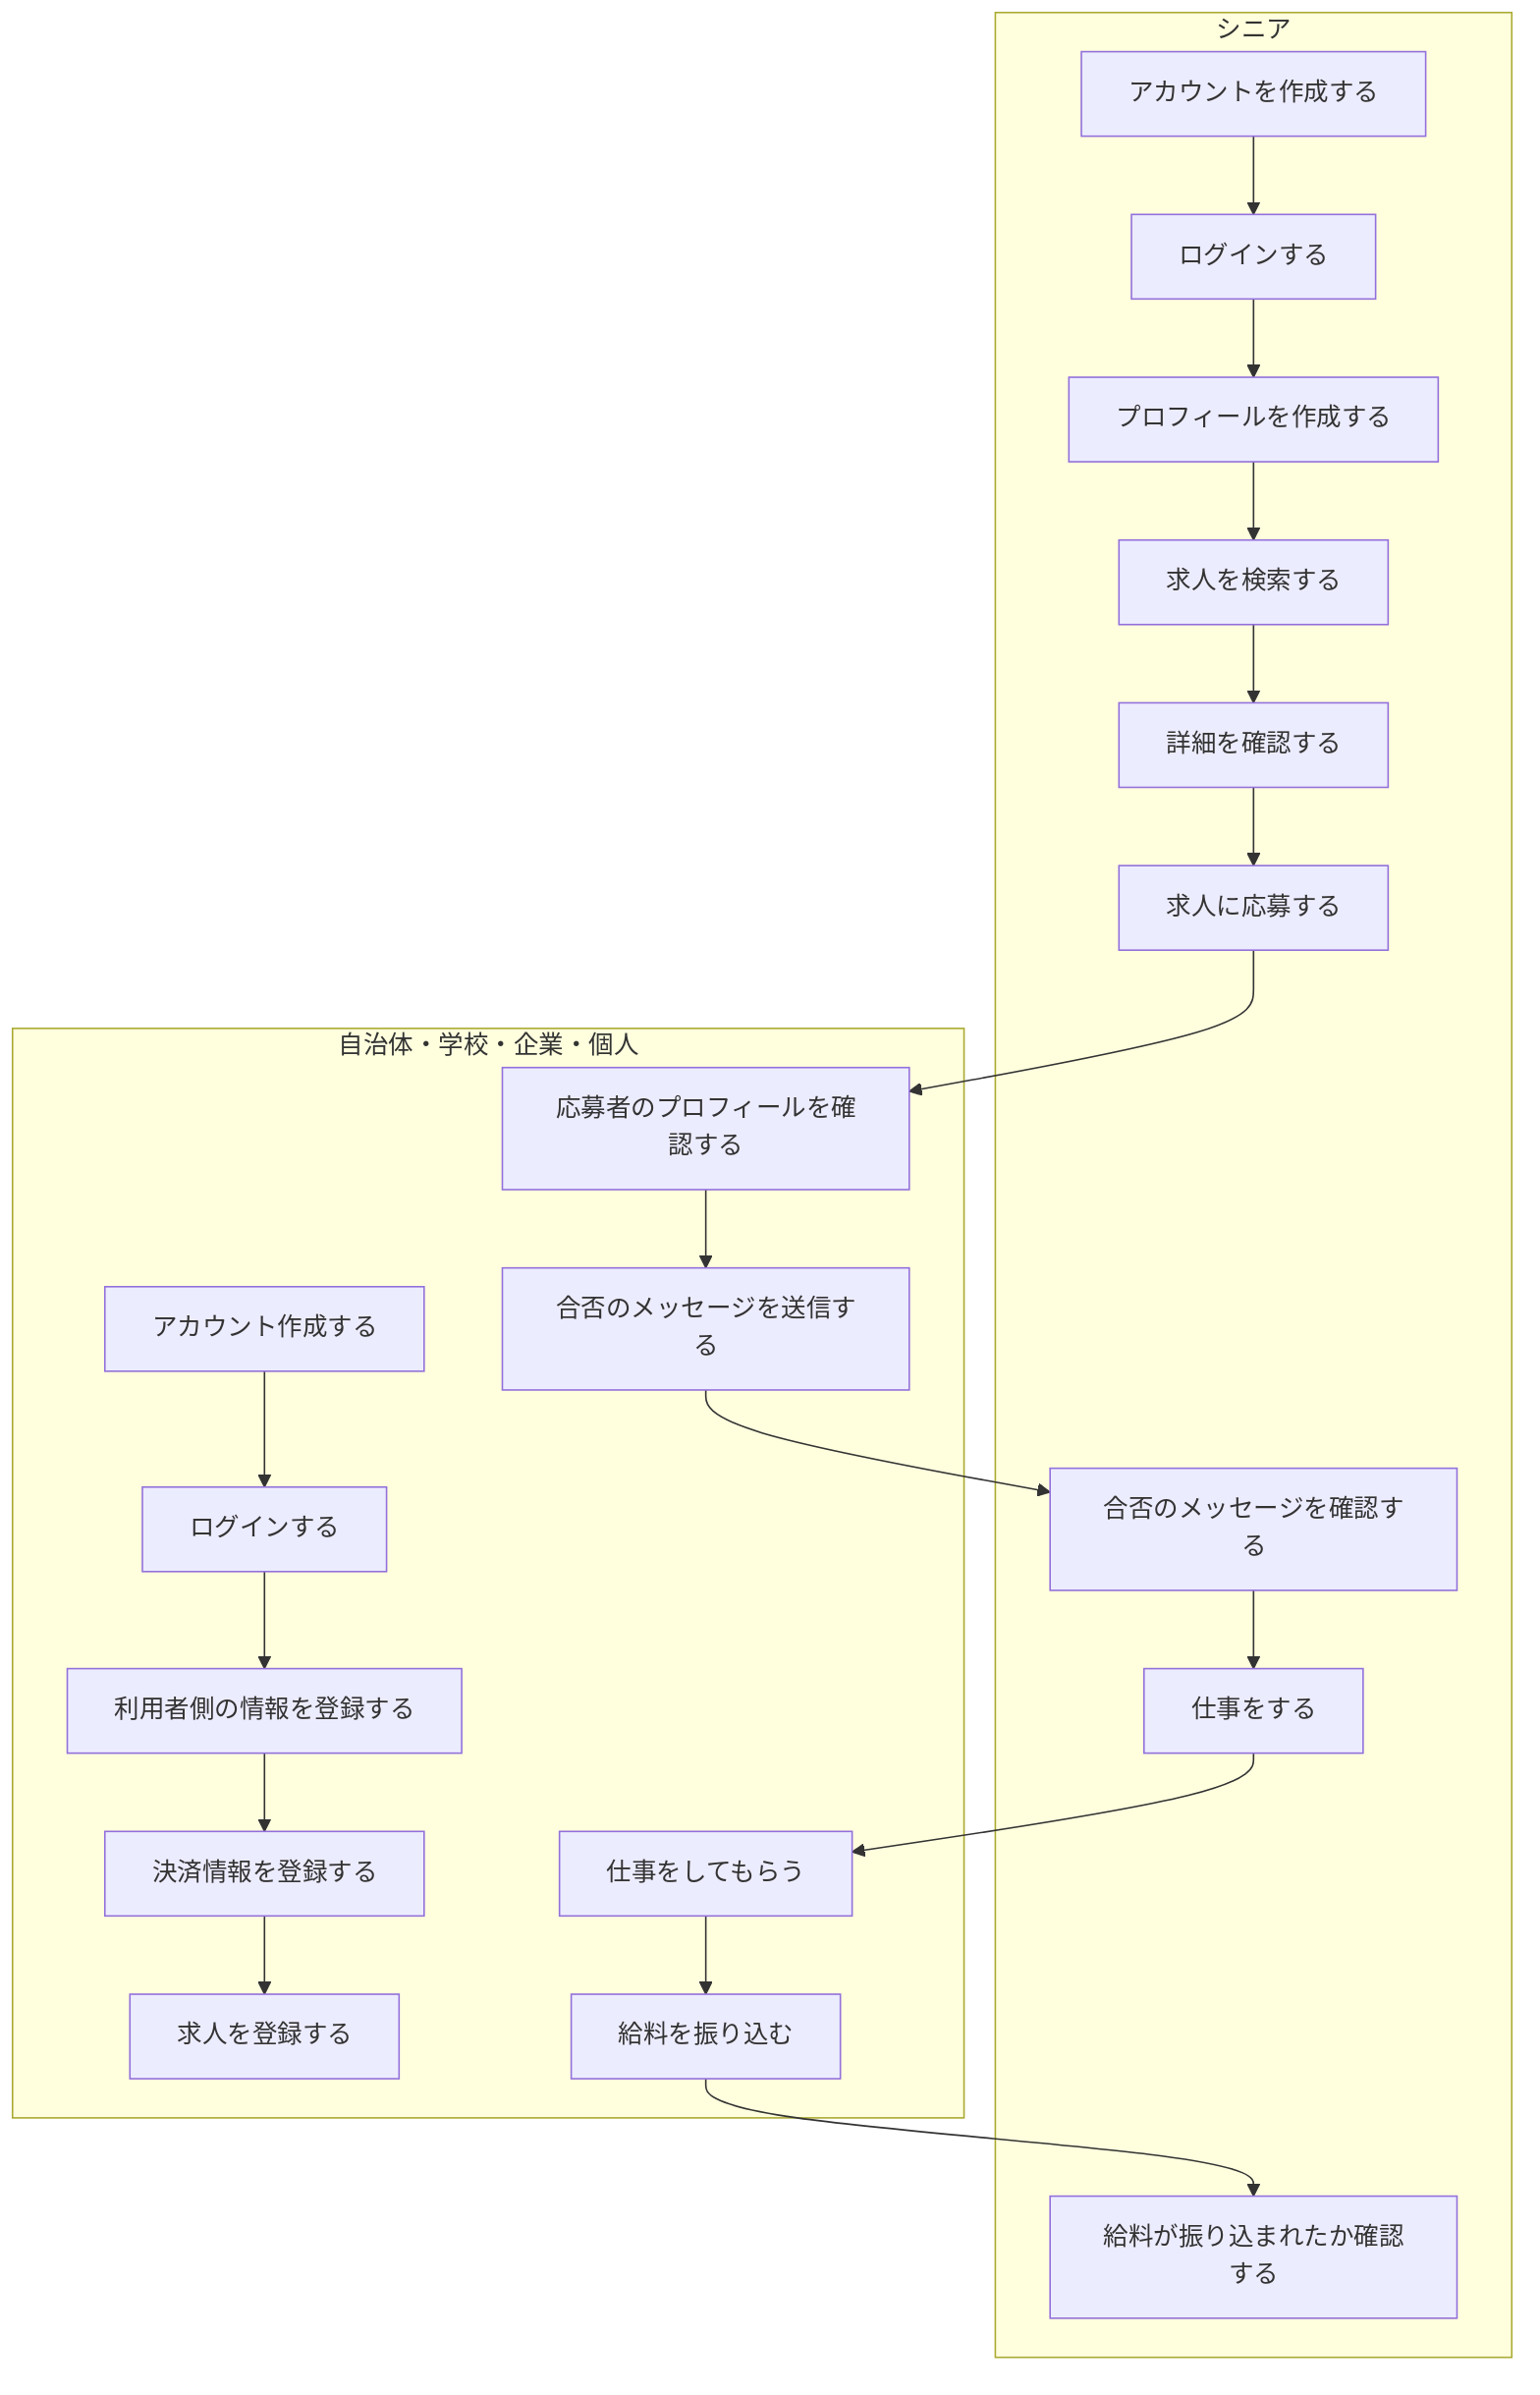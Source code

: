 graph TD
    subgraph "シニア"
        A1["アカウントを作成する"]
        A2["ログインする"]
        A3["プロフィールを作成する"]
        A4["求人を検索する"]
        A5["詳細を確認する"]
        A6["求人に応募する"]
        A7["合否のメッセージを確認する"]
        A8["仕事をする"]
        A9["給料が振り込まれたか確認する"]
    end

    subgraph "自治体・学校・企業・個人"
        B1["アカウント作成する"]
        B2["ログインする"]
        B3["利用者側の情報を登録する"]
        B4["決済情報を登録する"]
        B5["求人を登録する"]
        B6["応募者のプロフィールを確認する"]
        B7["合否のメッセージを送信する"]
        B8["仕事をしてもらう"]
        B9["給料を振り込む"]
    end

    A1 --> A2 --> A3 --> A4 --> A5 --> A6
    B1 --> B2 --> B3 --> B4 --> B5
    A6 --> B6 --> B7 --> A7 --> A8 --> B8 --> B9 --> A9
